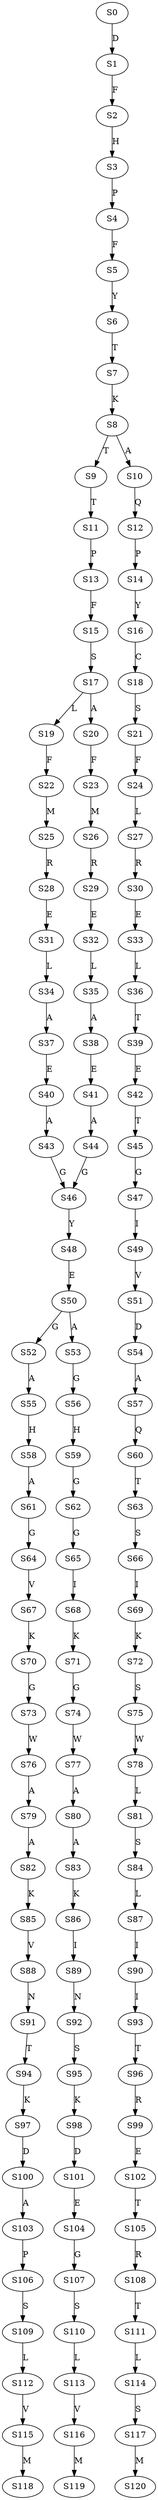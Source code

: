 strict digraph  {
	S0 -> S1 [ label = D ];
	S1 -> S2 [ label = F ];
	S2 -> S3 [ label = H ];
	S3 -> S4 [ label = P ];
	S4 -> S5 [ label = F ];
	S5 -> S6 [ label = Y ];
	S6 -> S7 [ label = T ];
	S7 -> S8 [ label = K ];
	S8 -> S9 [ label = T ];
	S8 -> S10 [ label = A ];
	S9 -> S11 [ label = T ];
	S10 -> S12 [ label = Q ];
	S11 -> S13 [ label = P ];
	S12 -> S14 [ label = P ];
	S13 -> S15 [ label = F ];
	S14 -> S16 [ label = Y ];
	S15 -> S17 [ label = S ];
	S16 -> S18 [ label = C ];
	S17 -> S19 [ label = L ];
	S17 -> S20 [ label = A ];
	S18 -> S21 [ label = S ];
	S19 -> S22 [ label = F ];
	S20 -> S23 [ label = F ];
	S21 -> S24 [ label = F ];
	S22 -> S25 [ label = M ];
	S23 -> S26 [ label = M ];
	S24 -> S27 [ label = L ];
	S25 -> S28 [ label = R ];
	S26 -> S29 [ label = R ];
	S27 -> S30 [ label = R ];
	S28 -> S31 [ label = E ];
	S29 -> S32 [ label = E ];
	S30 -> S33 [ label = E ];
	S31 -> S34 [ label = L ];
	S32 -> S35 [ label = L ];
	S33 -> S36 [ label = L ];
	S34 -> S37 [ label = A ];
	S35 -> S38 [ label = A ];
	S36 -> S39 [ label = T ];
	S37 -> S40 [ label = E ];
	S38 -> S41 [ label = E ];
	S39 -> S42 [ label = E ];
	S40 -> S43 [ label = A ];
	S41 -> S44 [ label = A ];
	S42 -> S45 [ label = T ];
	S43 -> S46 [ label = G ];
	S44 -> S46 [ label = G ];
	S45 -> S47 [ label = G ];
	S46 -> S48 [ label = Y ];
	S47 -> S49 [ label = I ];
	S48 -> S50 [ label = E ];
	S49 -> S51 [ label = V ];
	S50 -> S52 [ label = G ];
	S50 -> S53 [ label = A ];
	S51 -> S54 [ label = D ];
	S52 -> S55 [ label = A ];
	S53 -> S56 [ label = G ];
	S54 -> S57 [ label = A ];
	S55 -> S58 [ label = H ];
	S56 -> S59 [ label = H ];
	S57 -> S60 [ label = Q ];
	S58 -> S61 [ label = A ];
	S59 -> S62 [ label = G ];
	S60 -> S63 [ label = T ];
	S61 -> S64 [ label = G ];
	S62 -> S65 [ label = G ];
	S63 -> S66 [ label = S ];
	S64 -> S67 [ label = V ];
	S65 -> S68 [ label = I ];
	S66 -> S69 [ label = I ];
	S67 -> S70 [ label = K ];
	S68 -> S71 [ label = K ];
	S69 -> S72 [ label = K ];
	S70 -> S73 [ label = G ];
	S71 -> S74 [ label = G ];
	S72 -> S75 [ label = S ];
	S73 -> S76 [ label = W ];
	S74 -> S77 [ label = W ];
	S75 -> S78 [ label = W ];
	S76 -> S79 [ label = A ];
	S77 -> S80 [ label = A ];
	S78 -> S81 [ label = L ];
	S79 -> S82 [ label = A ];
	S80 -> S83 [ label = A ];
	S81 -> S84 [ label = S ];
	S82 -> S85 [ label = K ];
	S83 -> S86 [ label = K ];
	S84 -> S87 [ label = L ];
	S85 -> S88 [ label = V ];
	S86 -> S89 [ label = I ];
	S87 -> S90 [ label = I ];
	S88 -> S91 [ label = N ];
	S89 -> S92 [ label = N ];
	S90 -> S93 [ label = I ];
	S91 -> S94 [ label = T ];
	S92 -> S95 [ label = S ];
	S93 -> S96 [ label = T ];
	S94 -> S97 [ label = K ];
	S95 -> S98 [ label = K ];
	S96 -> S99 [ label = R ];
	S97 -> S100 [ label = D ];
	S98 -> S101 [ label = D ];
	S99 -> S102 [ label = E ];
	S100 -> S103 [ label = A ];
	S101 -> S104 [ label = E ];
	S102 -> S105 [ label = T ];
	S103 -> S106 [ label = P ];
	S104 -> S107 [ label = G ];
	S105 -> S108 [ label = R ];
	S106 -> S109 [ label = S ];
	S107 -> S110 [ label = S ];
	S108 -> S111 [ label = T ];
	S109 -> S112 [ label = L ];
	S110 -> S113 [ label = L ];
	S111 -> S114 [ label = L ];
	S112 -> S115 [ label = V ];
	S113 -> S116 [ label = V ];
	S114 -> S117 [ label = S ];
	S115 -> S118 [ label = M ];
	S116 -> S119 [ label = M ];
	S117 -> S120 [ label = M ];
}
